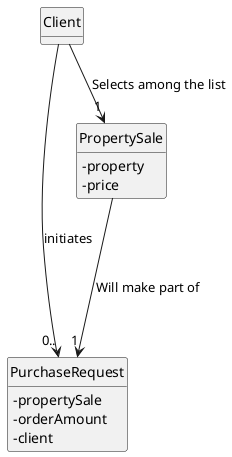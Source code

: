 @startuml
skinparam monochrome true
skinparam packageStyle rectangle
skinparam shadowing false

'left to right direction

skinparam classAttributeIconSize 0

hide circle
hide methods

class Client {

}

class PropertySale {
-property
-price
}
class PurchaseRequest{
-propertySale
-orderAmount
-client
}

class PropertySale{
}

Client --> PropertySale : Selects among the list "1"
PropertySale ---> PurchaseRequest: Will make part of "1"
Client -> PurchaseRequest : initiates "0.."
@enduml